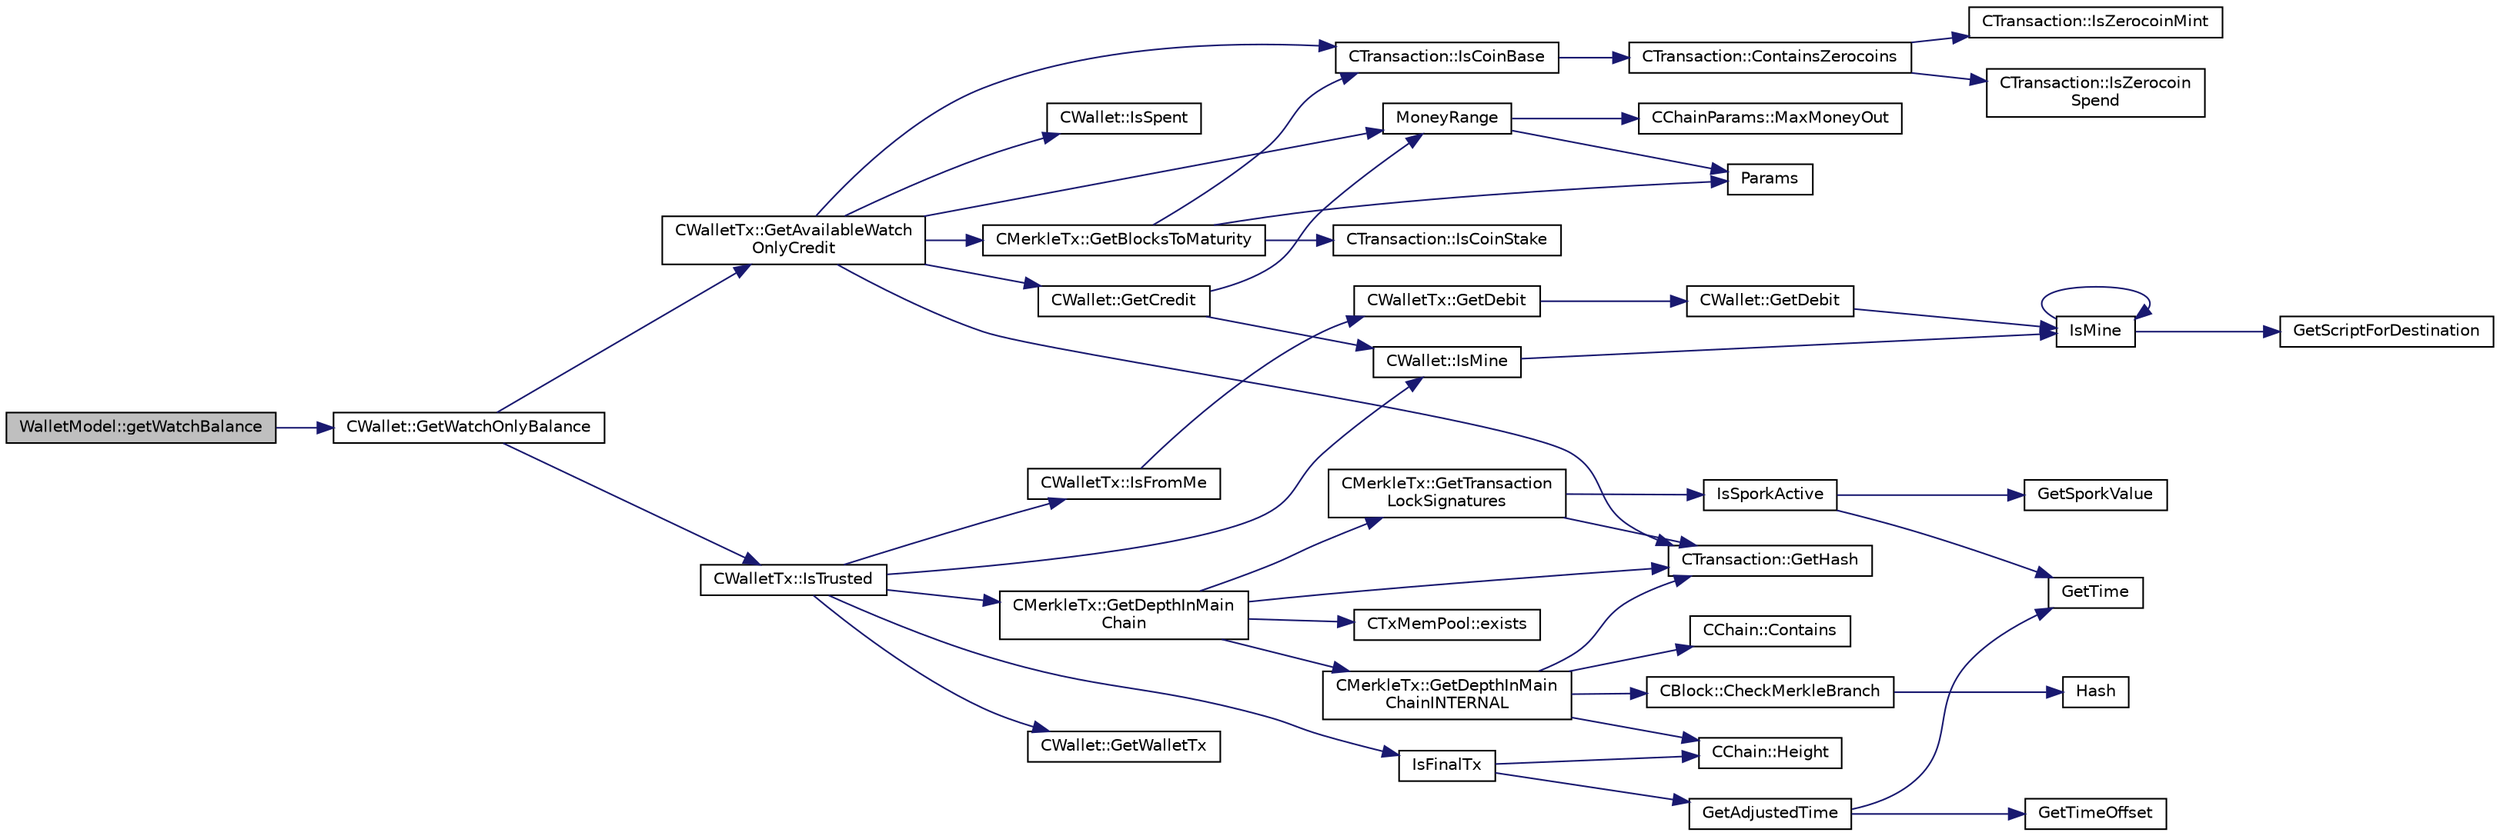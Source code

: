 digraph "WalletModel::getWatchBalance"
{
  edge [fontname="Helvetica",fontsize="10",labelfontname="Helvetica",labelfontsize="10"];
  node [fontname="Helvetica",fontsize="10",shape=record];
  rankdir="LR";
  Node732 [label="WalletModel::getWatchBalance",height=0.2,width=0.4,color="black", fillcolor="grey75", style="filled", fontcolor="black"];
  Node732 -> Node733 [color="midnightblue",fontsize="10",style="solid",fontname="Helvetica"];
  Node733 [label="CWallet::GetWatchOnlyBalance",height=0.2,width=0.4,color="black", fillcolor="white", style="filled",URL="$group___actions.html#ga92a58ebac7d7d398597657600db56611"];
  Node733 -> Node734 [color="midnightblue",fontsize="10",style="solid",fontname="Helvetica"];
  Node734 [label="CWalletTx::IsTrusted",height=0.2,width=0.4,color="black", fillcolor="white", style="filled",URL="$class_c_wallet_tx.html#a71efb0d5b5def8ae00a1d74b8741bfcb"];
  Node734 -> Node735 [color="midnightblue",fontsize="10",style="solid",fontname="Helvetica"];
  Node735 [label="IsFinalTx",height=0.2,width=0.4,color="black", fillcolor="white", style="filled",URL="$main_8cpp.html#adc332cd7ac94e639bb4239618341be19"];
  Node735 -> Node736 [color="midnightblue",fontsize="10",style="solid",fontname="Helvetica"];
  Node736 [label="CChain::Height",height=0.2,width=0.4,color="black", fillcolor="white", style="filled",URL="$class_c_chain.html#ad4758bc8872ce065a9579f77c3171d40",tooltip="Return the maximal height in the chain. "];
  Node735 -> Node737 [color="midnightblue",fontsize="10",style="solid",fontname="Helvetica"];
  Node737 [label="GetAdjustedTime",height=0.2,width=0.4,color="black", fillcolor="white", style="filled",URL="$timedata_8cpp.html#a09f81b9c7650f898cf3cf305b87547e6"];
  Node737 -> Node738 [color="midnightblue",fontsize="10",style="solid",fontname="Helvetica"];
  Node738 [label="GetTime",height=0.2,width=0.4,color="black", fillcolor="white", style="filled",URL="$utiltime_8cpp.html#a46fac5fba8ba905b5f9acb364f5d8c6f",tooltip="For unit testing. "];
  Node737 -> Node739 [color="midnightblue",fontsize="10",style="solid",fontname="Helvetica"];
  Node739 [label="GetTimeOffset",height=0.2,width=0.4,color="black", fillcolor="white", style="filled",URL="$timedata_8cpp.html#a50ca5344c75631267633f15cfe5e983e",tooltip="\"Never go to sea with two chronometers; take one or three.\" Our three time sources are: ..."];
  Node734 -> Node740 [color="midnightblue",fontsize="10",style="solid",fontname="Helvetica"];
  Node740 [label="CMerkleTx::GetDepthInMain\lChain",height=0.2,width=0.4,color="black", fillcolor="white", style="filled",URL="$class_c_merkle_tx.html#a5bf3a355593ecce5799de92d013149b1",tooltip="Return depth of transaction in blockchain: -1 : not in blockchain, and not in memory pool (conflicted..."];
  Node740 -> Node741 [color="midnightblue",fontsize="10",style="solid",fontname="Helvetica"];
  Node741 [label="CMerkleTx::GetDepthInMain\lChainINTERNAL",height=0.2,width=0.4,color="black", fillcolor="white", style="filled",URL="$class_c_merkle_tx.html#ada4285bcdc83c90dc5829d9902b1271c"];
  Node741 -> Node742 [color="midnightblue",fontsize="10",style="solid",fontname="Helvetica"];
  Node742 [label="CChain::Contains",height=0.2,width=0.4,color="black", fillcolor="white", style="filled",URL="$class_c_chain.html#af1786dc229c215dea7f727c11df2c8dc",tooltip="Efficiently check whether a block is present in this chain. "];
  Node741 -> Node743 [color="midnightblue",fontsize="10",style="solid",fontname="Helvetica"];
  Node743 [label="CBlock::CheckMerkleBranch",height=0.2,width=0.4,color="black", fillcolor="white", style="filled",URL="$class_c_block.html#a81684cf96f6fb6731c869865b80d1ccd"];
  Node743 -> Node744 [color="midnightblue",fontsize="10",style="solid",fontname="Helvetica"];
  Node744 [label="Hash",height=0.2,width=0.4,color="black", fillcolor="white", style="filled",URL="$hash_8h.html#a12c5e981d7f5f2850027fd5e932eff61",tooltip="Compute the 256-bit hash of a std::string. "];
  Node741 -> Node745 [color="midnightblue",fontsize="10",style="solid",fontname="Helvetica"];
  Node745 [label="CTransaction::GetHash",height=0.2,width=0.4,color="black", fillcolor="white", style="filled",URL="$class_c_transaction.html#a7efd1379de830341417c0bfa23a149aa"];
  Node741 -> Node736 [color="midnightblue",fontsize="10",style="solid",fontname="Helvetica"];
  Node740 -> Node746 [color="midnightblue",fontsize="10",style="solid",fontname="Helvetica"];
  Node746 [label="CTxMemPool::exists",height=0.2,width=0.4,color="black", fillcolor="white", style="filled",URL="$class_c_tx_mem_pool.html#adba06e79be4a1a092dd2db8290733be7"];
  Node740 -> Node745 [color="midnightblue",fontsize="10",style="solid",fontname="Helvetica"];
  Node740 -> Node747 [color="midnightblue",fontsize="10",style="solid",fontname="Helvetica"];
  Node747 [label="CMerkleTx::GetTransaction\lLockSignatures",height=0.2,width=0.4,color="black", fillcolor="white", style="filled",URL="$class_c_merkle_tx.html#a29ab20d0785095dba254ca1050ba6989"];
  Node747 -> Node748 [color="midnightblue",fontsize="10",style="solid",fontname="Helvetica"];
  Node748 [label="IsSporkActive",height=0.2,width=0.4,color="black", fillcolor="white", style="filled",URL="$spork_8cpp.html#a3305663176e21e81c80dc951a7f8ea5e"];
  Node748 -> Node749 [color="midnightblue",fontsize="10",style="solid",fontname="Helvetica"];
  Node749 [label="GetSporkValue",height=0.2,width=0.4,color="black", fillcolor="white", style="filled",URL="$spork_8cpp.html#a7125c44e1c9a54dc7c28556b3fb24a8f"];
  Node748 -> Node738 [color="midnightblue",fontsize="10",style="solid",fontname="Helvetica"];
  Node747 -> Node745 [color="midnightblue",fontsize="10",style="solid",fontname="Helvetica"];
  Node734 -> Node750 [color="midnightblue",fontsize="10",style="solid",fontname="Helvetica"];
  Node750 [label="CWalletTx::IsFromMe",height=0.2,width=0.4,color="black", fillcolor="white", style="filled",URL="$class_c_wallet_tx.html#a4b4fdec025af8171852c3eece1c2508f"];
  Node750 -> Node751 [color="midnightblue",fontsize="10",style="solid",fontname="Helvetica"];
  Node751 [label="CWalletTx::GetDebit",height=0.2,width=0.4,color="black", fillcolor="white", style="filled",URL="$class_c_wallet_tx.html#a7757c17a323e5f6f75c92acb398d3568",tooltip="filter decides which addresses will count towards the debit "];
  Node751 -> Node752 [color="midnightblue",fontsize="10",style="solid",fontname="Helvetica"];
  Node752 [label="CWallet::GetDebit",height=0.2,width=0.4,color="black", fillcolor="white", style="filled",URL="$group__map_wallet.html#ga5ab4855aac6f4b335421944403e44d6d"];
  Node752 -> Node753 [color="midnightblue",fontsize="10",style="solid",fontname="Helvetica"];
  Node753 [label="IsMine",height=0.2,width=0.4,color="black", fillcolor="white", style="filled",URL="$wallet__ismine_8cpp.html#adc59cf67d903c1ba1ef225561b85bfce"];
  Node753 -> Node754 [color="midnightblue",fontsize="10",style="solid",fontname="Helvetica"];
  Node754 [label="GetScriptForDestination",height=0.2,width=0.4,color="black", fillcolor="white", style="filled",URL="$standard_8cpp.html#ae40f28d3b46c21033f6ee1f1200d0321"];
  Node753 -> Node753 [color="midnightblue",fontsize="10",style="solid",fontname="Helvetica"];
  Node734 -> Node755 [color="midnightblue",fontsize="10",style="solid",fontname="Helvetica"];
  Node755 [label="CWallet::GetWalletTx",height=0.2,width=0.4,color="black", fillcolor="white", style="filled",URL="$group__map_wallet.html#gac496716bb889a5934fa27398aeb2330a"];
  Node734 -> Node756 [color="midnightblue",fontsize="10",style="solid",fontname="Helvetica"];
  Node756 [label="CWallet::IsMine",height=0.2,width=0.4,color="black", fillcolor="white", style="filled",URL="$group__map_wallet.html#ga4eada57edc1c443564b8cc9b853d955c"];
  Node756 -> Node753 [color="midnightblue",fontsize="10",style="solid",fontname="Helvetica"];
  Node733 -> Node757 [color="midnightblue",fontsize="10",style="solid",fontname="Helvetica"];
  Node757 [label="CWalletTx::GetAvailableWatch\lOnlyCredit",height=0.2,width=0.4,color="black", fillcolor="white", style="filled",URL="$class_c_wallet_tx.html#ac78c4da3c420b2b28370cba7044dd68d"];
  Node757 -> Node758 [color="midnightblue",fontsize="10",style="solid",fontname="Helvetica"];
  Node758 [label="CTransaction::IsCoinBase",height=0.2,width=0.4,color="black", fillcolor="white", style="filled",URL="$class_c_transaction.html#a96256e8ac1bf79ad9c057e48c41132dd"];
  Node758 -> Node759 [color="midnightblue",fontsize="10",style="solid",fontname="Helvetica"];
  Node759 [label="CTransaction::ContainsZerocoins",height=0.2,width=0.4,color="black", fillcolor="white", style="filled",URL="$class_c_transaction.html#a613051e8e5651a7500cb455f37dd1116"];
  Node759 -> Node760 [color="midnightblue",fontsize="10",style="solid",fontname="Helvetica"];
  Node760 [label="CTransaction::IsZerocoin\lSpend",height=0.2,width=0.4,color="black", fillcolor="white", style="filled",URL="$class_c_transaction.html#a4cda5603795c5f9179d4c8bd43f809cd"];
  Node759 -> Node761 [color="midnightblue",fontsize="10",style="solid",fontname="Helvetica"];
  Node761 [label="CTransaction::IsZerocoinMint",height=0.2,width=0.4,color="black", fillcolor="white", style="filled",URL="$class_c_transaction.html#ab91efb1c2312e6feeecfbbfff11abbb1"];
  Node757 -> Node762 [color="midnightblue",fontsize="10",style="solid",fontname="Helvetica"];
  Node762 [label="CMerkleTx::GetBlocksToMaturity",height=0.2,width=0.4,color="black", fillcolor="white", style="filled",URL="$class_c_merkle_tx.html#a69ebd437f7b44169659c3527fe73b6ab"];
  Node762 -> Node758 [color="midnightblue",fontsize="10",style="solid",fontname="Helvetica"];
  Node762 -> Node763 [color="midnightblue",fontsize="10",style="solid",fontname="Helvetica"];
  Node763 [label="CTransaction::IsCoinStake",height=0.2,width=0.4,color="black", fillcolor="white", style="filled",URL="$class_c_transaction.html#ace4278a41a296d40dcf5fb2b9cf007ec"];
  Node762 -> Node764 [color="midnightblue",fontsize="10",style="solid",fontname="Helvetica"];
  Node764 [label="Params",height=0.2,width=0.4,color="black", fillcolor="white", style="filled",URL="$chainparams_8cpp.html#ace5c5b706d71a324a417dd2db394fd4a",tooltip="Return the currently selected parameters. "];
  Node757 -> Node765 [color="midnightblue",fontsize="10",style="solid",fontname="Helvetica"];
  Node765 [label="CWallet::IsSpent",height=0.2,width=0.4,color="black", fillcolor="white", style="filled",URL="$group__map_wallet.html#ga6adcf1c224ed3c3fe4b0b19f6fca75d8",tooltip="Outpoint is spent if any non-conflicted transaction spends it: "];
  Node757 -> Node745 [color="midnightblue",fontsize="10",style="solid",fontname="Helvetica"];
  Node757 -> Node766 [color="midnightblue",fontsize="10",style="solid",fontname="Helvetica"];
  Node766 [label="CWallet::GetCredit",height=0.2,width=0.4,color="black", fillcolor="white", style="filled",URL="$class_c_wallet.html#aa60b69c7d4ea6063ed83b13d7c6fe695"];
  Node766 -> Node767 [color="midnightblue",fontsize="10",style="solid",fontname="Helvetica"];
  Node767 [label="MoneyRange",height=0.2,width=0.4,color="black", fillcolor="white", style="filled",URL="$main_8cpp.html#a0529385ca34689843ef65d844a67c945"];
  Node767 -> Node764 [color="midnightblue",fontsize="10",style="solid",fontname="Helvetica"];
  Node767 -> Node768 [color="midnightblue",fontsize="10",style="solid",fontname="Helvetica"];
  Node768 [label="CChainParams::MaxMoneyOut",height=0.2,width=0.4,color="black", fillcolor="white", style="filled",URL="$class_c_chain_params.html#a82190f02d83daee6823362e3c25848d0"];
  Node766 -> Node756 [color="midnightblue",fontsize="10",style="solid",fontname="Helvetica"];
  Node757 -> Node767 [color="midnightblue",fontsize="10",style="solid",fontname="Helvetica"];
}
